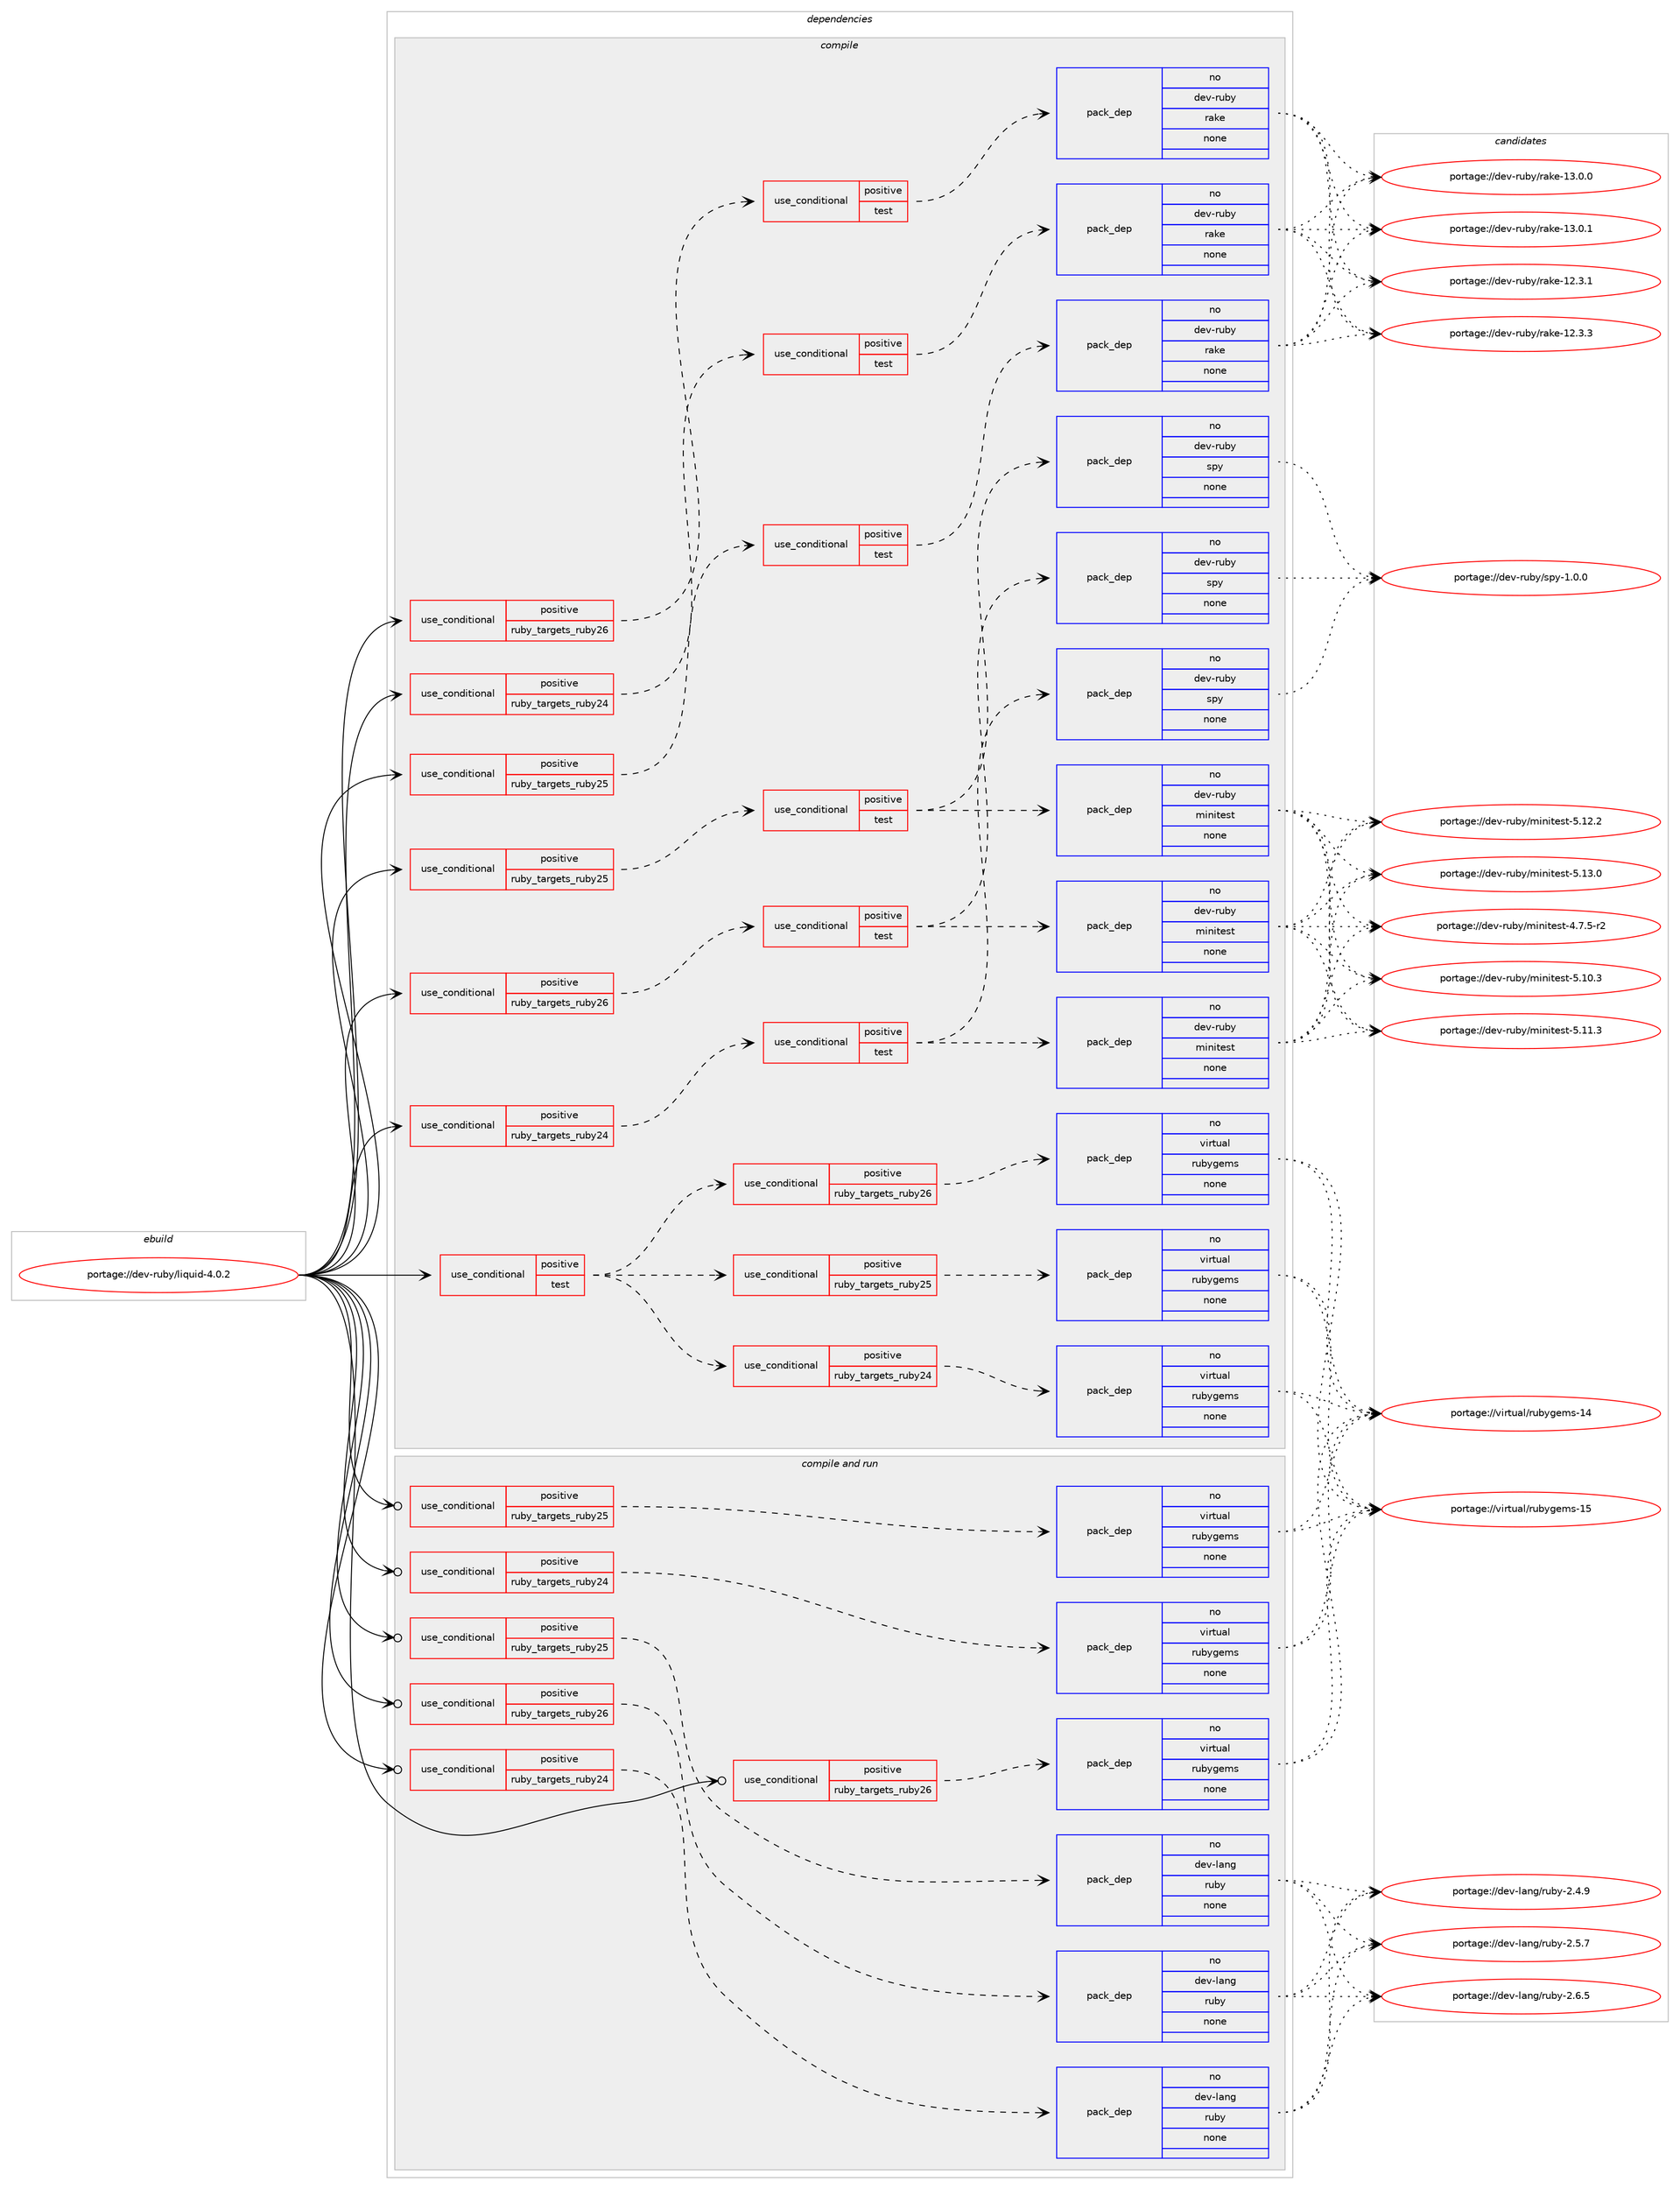 digraph prolog {

# *************
# Graph options
# *************

newrank=true;
concentrate=true;
compound=true;
graph [rankdir=LR,fontname=Helvetica,fontsize=10,ranksep=1.5];#, ranksep=2.5, nodesep=0.2];
edge  [arrowhead=vee];
node  [fontname=Helvetica,fontsize=10];

# **********
# The ebuild
# **********

subgraph cluster_leftcol {
color=gray;
rank=same;
label=<<i>ebuild</i>>;
id [label="portage://dev-ruby/liquid-4.0.2", color=red, width=4, href="../dev-ruby/liquid-4.0.2.svg"];
}

# ****************
# The dependencies
# ****************

subgraph cluster_midcol {
color=gray;
label=<<i>dependencies</i>>;
subgraph cluster_compile {
fillcolor="#eeeeee";
style=filled;
label=<<i>compile</i>>;
subgraph cond55065 {
dependency226699 [label=<<TABLE BORDER="0" CELLBORDER="1" CELLSPACING="0" CELLPADDING="4"><TR><TD ROWSPAN="3" CELLPADDING="10">use_conditional</TD></TR><TR><TD>positive</TD></TR><TR><TD>ruby_targets_ruby24</TD></TR></TABLE>>, shape=none, color=red];
subgraph cond55066 {
dependency226700 [label=<<TABLE BORDER="0" CELLBORDER="1" CELLSPACING="0" CELLPADDING="4"><TR><TD ROWSPAN="3" CELLPADDING="10">use_conditional</TD></TR><TR><TD>positive</TD></TR><TR><TD>test</TD></TR></TABLE>>, shape=none, color=red];
subgraph pack168134 {
dependency226701 [label=<<TABLE BORDER="0" CELLBORDER="1" CELLSPACING="0" CELLPADDING="4" WIDTH="220"><TR><TD ROWSPAN="6" CELLPADDING="30">pack_dep</TD></TR><TR><TD WIDTH="110">no</TD></TR><TR><TD>dev-ruby</TD></TR><TR><TD>minitest</TD></TR><TR><TD>none</TD></TR><TR><TD></TD></TR></TABLE>>, shape=none, color=blue];
}
dependency226700:e -> dependency226701:w [weight=20,style="dashed",arrowhead="vee"];
subgraph pack168135 {
dependency226702 [label=<<TABLE BORDER="0" CELLBORDER="1" CELLSPACING="0" CELLPADDING="4" WIDTH="220"><TR><TD ROWSPAN="6" CELLPADDING="30">pack_dep</TD></TR><TR><TD WIDTH="110">no</TD></TR><TR><TD>dev-ruby</TD></TR><TR><TD>spy</TD></TR><TR><TD>none</TD></TR><TR><TD></TD></TR></TABLE>>, shape=none, color=blue];
}
dependency226700:e -> dependency226702:w [weight=20,style="dashed",arrowhead="vee"];
}
dependency226699:e -> dependency226700:w [weight=20,style="dashed",arrowhead="vee"];
}
id:e -> dependency226699:w [weight=20,style="solid",arrowhead="vee"];
subgraph cond55067 {
dependency226703 [label=<<TABLE BORDER="0" CELLBORDER="1" CELLSPACING="0" CELLPADDING="4"><TR><TD ROWSPAN="3" CELLPADDING="10">use_conditional</TD></TR><TR><TD>positive</TD></TR><TR><TD>ruby_targets_ruby24</TD></TR></TABLE>>, shape=none, color=red];
subgraph cond55068 {
dependency226704 [label=<<TABLE BORDER="0" CELLBORDER="1" CELLSPACING="0" CELLPADDING="4"><TR><TD ROWSPAN="3" CELLPADDING="10">use_conditional</TD></TR><TR><TD>positive</TD></TR><TR><TD>test</TD></TR></TABLE>>, shape=none, color=red];
subgraph pack168136 {
dependency226705 [label=<<TABLE BORDER="0" CELLBORDER="1" CELLSPACING="0" CELLPADDING="4" WIDTH="220"><TR><TD ROWSPAN="6" CELLPADDING="30">pack_dep</TD></TR><TR><TD WIDTH="110">no</TD></TR><TR><TD>dev-ruby</TD></TR><TR><TD>rake</TD></TR><TR><TD>none</TD></TR><TR><TD></TD></TR></TABLE>>, shape=none, color=blue];
}
dependency226704:e -> dependency226705:w [weight=20,style="dashed",arrowhead="vee"];
}
dependency226703:e -> dependency226704:w [weight=20,style="dashed",arrowhead="vee"];
}
id:e -> dependency226703:w [weight=20,style="solid",arrowhead="vee"];
subgraph cond55069 {
dependency226706 [label=<<TABLE BORDER="0" CELLBORDER="1" CELLSPACING="0" CELLPADDING="4"><TR><TD ROWSPAN="3" CELLPADDING="10">use_conditional</TD></TR><TR><TD>positive</TD></TR><TR><TD>ruby_targets_ruby25</TD></TR></TABLE>>, shape=none, color=red];
subgraph cond55070 {
dependency226707 [label=<<TABLE BORDER="0" CELLBORDER="1" CELLSPACING="0" CELLPADDING="4"><TR><TD ROWSPAN="3" CELLPADDING="10">use_conditional</TD></TR><TR><TD>positive</TD></TR><TR><TD>test</TD></TR></TABLE>>, shape=none, color=red];
subgraph pack168137 {
dependency226708 [label=<<TABLE BORDER="0" CELLBORDER="1" CELLSPACING="0" CELLPADDING="4" WIDTH="220"><TR><TD ROWSPAN="6" CELLPADDING="30">pack_dep</TD></TR><TR><TD WIDTH="110">no</TD></TR><TR><TD>dev-ruby</TD></TR><TR><TD>minitest</TD></TR><TR><TD>none</TD></TR><TR><TD></TD></TR></TABLE>>, shape=none, color=blue];
}
dependency226707:e -> dependency226708:w [weight=20,style="dashed",arrowhead="vee"];
subgraph pack168138 {
dependency226709 [label=<<TABLE BORDER="0" CELLBORDER="1" CELLSPACING="0" CELLPADDING="4" WIDTH="220"><TR><TD ROWSPAN="6" CELLPADDING="30">pack_dep</TD></TR><TR><TD WIDTH="110">no</TD></TR><TR><TD>dev-ruby</TD></TR><TR><TD>spy</TD></TR><TR><TD>none</TD></TR><TR><TD></TD></TR></TABLE>>, shape=none, color=blue];
}
dependency226707:e -> dependency226709:w [weight=20,style="dashed",arrowhead="vee"];
}
dependency226706:e -> dependency226707:w [weight=20,style="dashed",arrowhead="vee"];
}
id:e -> dependency226706:w [weight=20,style="solid",arrowhead="vee"];
subgraph cond55071 {
dependency226710 [label=<<TABLE BORDER="0" CELLBORDER="1" CELLSPACING="0" CELLPADDING="4"><TR><TD ROWSPAN="3" CELLPADDING="10">use_conditional</TD></TR><TR><TD>positive</TD></TR><TR><TD>ruby_targets_ruby25</TD></TR></TABLE>>, shape=none, color=red];
subgraph cond55072 {
dependency226711 [label=<<TABLE BORDER="0" CELLBORDER="1" CELLSPACING="0" CELLPADDING="4"><TR><TD ROWSPAN="3" CELLPADDING="10">use_conditional</TD></TR><TR><TD>positive</TD></TR><TR><TD>test</TD></TR></TABLE>>, shape=none, color=red];
subgraph pack168139 {
dependency226712 [label=<<TABLE BORDER="0" CELLBORDER="1" CELLSPACING="0" CELLPADDING="4" WIDTH="220"><TR><TD ROWSPAN="6" CELLPADDING="30">pack_dep</TD></TR><TR><TD WIDTH="110">no</TD></TR><TR><TD>dev-ruby</TD></TR><TR><TD>rake</TD></TR><TR><TD>none</TD></TR><TR><TD></TD></TR></TABLE>>, shape=none, color=blue];
}
dependency226711:e -> dependency226712:w [weight=20,style="dashed",arrowhead="vee"];
}
dependency226710:e -> dependency226711:w [weight=20,style="dashed",arrowhead="vee"];
}
id:e -> dependency226710:w [weight=20,style="solid",arrowhead="vee"];
subgraph cond55073 {
dependency226713 [label=<<TABLE BORDER="0" CELLBORDER="1" CELLSPACING="0" CELLPADDING="4"><TR><TD ROWSPAN="3" CELLPADDING="10">use_conditional</TD></TR><TR><TD>positive</TD></TR><TR><TD>ruby_targets_ruby26</TD></TR></TABLE>>, shape=none, color=red];
subgraph cond55074 {
dependency226714 [label=<<TABLE BORDER="0" CELLBORDER="1" CELLSPACING="0" CELLPADDING="4"><TR><TD ROWSPAN="3" CELLPADDING="10">use_conditional</TD></TR><TR><TD>positive</TD></TR><TR><TD>test</TD></TR></TABLE>>, shape=none, color=red];
subgraph pack168140 {
dependency226715 [label=<<TABLE BORDER="0" CELLBORDER="1" CELLSPACING="0" CELLPADDING="4" WIDTH="220"><TR><TD ROWSPAN="6" CELLPADDING="30">pack_dep</TD></TR><TR><TD WIDTH="110">no</TD></TR><TR><TD>dev-ruby</TD></TR><TR><TD>minitest</TD></TR><TR><TD>none</TD></TR><TR><TD></TD></TR></TABLE>>, shape=none, color=blue];
}
dependency226714:e -> dependency226715:w [weight=20,style="dashed",arrowhead="vee"];
subgraph pack168141 {
dependency226716 [label=<<TABLE BORDER="0" CELLBORDER="1" CELLSPACING="0" CELLPADDING="4" WIDTH="220"><TR><TD ROWSPAN="6" CELLPADDING="30">pack_dep</TD></TR><TR><TD WIDTH="110">no</TD></TR><TR><TD>dev-ruby</TD></TR><TR><TD>spy</TD></TR><TR><TD>none</TD></TR><TR><TD></TD></TR></TABLE>>, shape=none, color=blue];
}
dependency226714:e -> dependency226716:w [weight=20,style="dashed",arrowhead="vee"];
}
dependency226713:e -> dependency226714:w [weight=20,style="dashed",arrowhead="vee"];
}
id:e -> dependency226713:w [weight=20,style="solid",arrowhead="vee"];
subgraph cond55075 {
dependency226717 [label=<<TABLE BORDER="0" CELLBORDER="1" CELLSPACING="0" CELLPADDING="4"><TR><TD ROWSPAN="3" CELLPADDING="10">use_conditional</TD></TR><TR><TD>positive</TD></TR><TR><TD>ruby_targets_ruby26</TD></TR></TABLE>>, shape=none, color=red];
subgraph cond55076 {
dependency226718 [label=<<TABLE BORDER="0" CELLBORDER="1" CELLSPACING="0" CELLPADDING="4"><TR><TD ROWSPAN="3" CELLPADDING="10">use_conditional</TD></TR><TR><TD>positive</TD></TR><TR><TD>test</TD></TR></TABLE>>, shape=none, color=red];
subgraph pack168142 {
dependency226719 [label=<<TABLE BORDER="0" CELLBORDER="1" CELLSPACING="0" CELLPADDING="4" WIDTH="220"><TR><TD ROWSPAN="6" CELLPADDING="30">pack_dep</TD></TR><TR><TD WIDTH="110">no</TD></TR><TR><TD>dev-ruby</TD></TR><TR><TD>rake</TD></TR><TR><TD>none</TD></TR><TR><TD></TD></TR></TABLE>>, shape=none, color=blue];
}
dependency226718:e -> dependency226719:w [weight=20,style="dashed",arrowhead="vee"];
}
dependency226717:e -> dependency226718:w [weight=20,style="dashed",arrowhead="vee"];
}
id:e -> dependency226717:w [weight=20,style="solid",arrowhead="vee"];
subgraph cond55077 {
dependency226720 [label=<<TABLE BORDER="0" CELLBORDER="1" CELLSPACING="0" CELLPADDING="4"><TR><TD ROWSPAN="3" CELLPADDING="10">use_conditional</TD></TR><TR><TD>positive</TD></TR><TR><TD>test</TD></TR></TABLE>>, shape=none, color=red];
subgraph cond55078 {
dependency226721 [label=<<TABLE BORDER="0" CELLBORDER="1" CELLSPACING="0" CELLPADDING="4"><TR><TD ROWSPAN="3" CELLPADDING="10">use_conditional</TD></TR><TR><TD>positive</TD></TR><TR><TD>ruby_targets_ruby24</TD></TR></TABLE>>, shape=none, color=red];
subgraph pack168143 {
dependency226722 [label=<<TABLE BORDER="0" CELLBORDER="1" CELLSPACING="0" CELLPADDING="4" WIDTH="220"><TR><TD ROWSPAN="6" CELLPADDING="30">pack_dep</TD></TR><TR><TD WIDTH="110">no</TD></TR><TR><TD>virtual</TD></TR><TR><TD>rubygems</TD></TR><TR><TD>none</TD></TR><TR><TD></TD></TR></TABLE>>, shape=none, color=blue];
}
dependency226721:e -> dependency226722:w [weight=20,style="dashed",arrowhead="vee"];
}
dependency226720:e -> dependency226721:w [weight=20,style="dashed",arrowhead="vee"];
subgraph cond55079 {
dependency226723 [label=<<TABLE BORDER="0" CELLBORDER="1" CELLSPACING="0" CELLPADDING="4"><TR><TD ROWSPAN="3" CELLPADDING="10">use_conditional</TD></TR><TR><TD>positive</TD></TR><TR><TD>ruby_targets_ruby25</TD></TR></TABLE>>, shape=none, color=red];
subgraph pack168144 {
dependency226724 [label=<<TABLE BORDER="0" CELLBORDER="1" CELLSPACING="0" CELLPADDING="4" WIDTH="220"><TR><TD ROWSPAN="6" CELLPADDING="30">pack_dep</TD></TR><TR><TD WIDTH="110">no</TD></TR><TR><TD>virtual</TD></TR><TR><TD>rubygems</TD></TR><TR><TD>none</TD></TR><TR><TD></TD></TR></TABLE>>, shape=none, color=blue];
}
dependency226723:e -> dependency226724:w [weight=20,style="dashed",arrowhead="vee"];
}
dependency226720:e -> dependency226723:w [weight=20,style="dashed",arrowhead="vee"];
subgraph cond55080 {
dependency226725 [label=<<TABLE BORDER="0" CELLBORDER="1" CELLSPACING="0" CELLPADDING="4"><TR><TD ROWSPAN="3" CELLPADDING="10">use_conditional</TD></TR><TR><TD>positive</TD></TR><TR><TD>ruby_targets_ruby26</TD></TR></TABLE>>, shape=none, color=red];
subgraph pack168145 {
dependency226726 [label=<<TABLE BORDER="0" CELLBORDER="1" CELLSPACING="0" CELLPADDING="4" WIDTH="220"><TR><TD ROWSPAN="6" CELLPADDING="30">pack_dep</TD></TR><TR><TD WIDTH="110">no</TD></TR><TR><TD>virtual</TD></TR><TR><TD>rubygems</TD></TR><TR><TD>none</TD></TR><TR><TD></TD></TR></TABLE>>, shape=none, color=blue];
}
dependency226725:e -> dependency226726:w [weight=20,style="dashed",arrowhead="vee"];
}
dependency226720:e -> dependency226725:w [weight=20,style="dashed",arrowhead="vee"];
}
id:e -> dependency226720:w [weight=20,style="solid",arrowhead="vee"];
}
subgraph cluster_compileandrun {
fillcolor="#eeeeee";
style=filled;
label=<<i>compile and run</i>>;
subgraph cond55081 {
dependency226727 [label=<<TABLE BORDER="0" CELLBORDER="1" CELLSPACING="0" CELLPADDING="4"><TR><TD ROWSPAN="3" CELLPADDING="10">use_conditional</TD></TR><TR><TD>positive</TD></TR><TR><TD>ruby_targets_ruby24</TD></TR></TABLE>>, shape=none, color=red];
subgraph pack168146 {
dependency226728 [label=<<TABLE BORDER="0" CELLBORDER="1" CELLSPACING="0" CELLPADDING="4" WIDTH="220"><TR><TD ROWSPAN="6" CELLPADDING="30">pack_dep</TD></TR><TR><TD WIDTH="110">no</TD></TR><TR><TD>dev-lang</TD></TR><TR><TD>ruby</TD></TR><TR><TD>none</TD></TR><TR><TD></TD></TR></TABLE>>, shape=none, color=blue];
}
dependency226727:e -> dependency226728:w [weight=20,style="dashed",arrowhead="vee"];
}
id:e -> dependency226727:w [weight=20,style="solid",arrowhead="odotvee"];
subgraph cond55082 {
dependency226729 [label=<<TABLE BORDER="0" CELLBORDER="1" CELLSPACING="0" CELLPADDING="4"><TR><TD ROWSPAN="3" CELLPADDING="10">use_conditional</TD></TR><TR><TD>positive</TD></TR><TR><TD>ruby_targets_ruby24</TD></TR></TABLE>>, shape=none, color=red];
subgraph pack168147 {
dependency226730 [label=<<TABLE BORDER="0" CELLBORDER="1" CELLSPACING="0" CELLPADDING="4" WIDTH="220"><TR><TD ROWSPAN="6" CELLPADDING="30">pack_dep</TD></TR><TR><TD WIDTH="110">no</TD></TR><TR><TD>virtual</TD></TR><TR><TD>rubygems</TD></TR><TR><TD>none</TD></TR><TR><TD></TD></TR></TABLE>>, shape=none, color=blue];
}
dependency226729:e -> dependency226730:w [weight=20,style="dashed",arrowhead="vee"];
}
id:e -> dependency226729:w [weight=20,style="solid",arrowhead="odotvee"];
subgraph cond55083 {
dependency226731 [label=<<TABLE BORDER="0" CELLBORDER="1" CELLSPACING="0" CELLPADDING="4"><TR><TD ROWSPAN="3" CELLPADDING="10">use_conditional</TD></TR><TR><TD>positive</TD></TR><TR><TD>ruby_targets_ruby25</TD></TR></TABLE>>, shape=none, color=red];
subgraph pack168148 {
dependency226732 [label=<<TABLE BORDER="0" CELLBORDER="1" CELLSPACING="0" CELLPADDING="4" WIDTH="220"><TR><TD ROWSPAN="6" CELLPADDING="30">pack_dep</TD></TR><TR><TD WIDTH="110">no</TD></TR><TR><TD>dev-lang</TD></TR><TR><TD>ruby</TD></TR><TR><TD>none</TD></TR><TR><TD></TD></TR></TABLE>>, shape=none, color=blue];
}
dependency226731:e -> dependency226732:w [weight=20,style="dashed",arrowhead="vee"];
}
id:e -> dependency226731:w [weight=20,style="solid",arrowhead="odotvee"];
subgraph cond55084 {
dependency226733 [label=<<TABLE BORDER="0" CELLBORDER="1" CELLSPACING="0" CELLPADDING="4"><TR><TD ROWSPAN="3" CELLPADDING="10">use_conditional</TD></TR><TR><TD>positive</TD></TR><TR><TD>ruby_targets_ruby25</TD></TR></TABLE>>, shape=none, color=red];
subgraph pack168149 {
dependency226734 [label=<<TABLE BORDER="0" CELLBORDER="1" CELLSPACING="0" CELLPADDING="4" WIDTH="220"><TR><TD ROWSPAN="6" CELLPADDING="30">pack_dep</TD></TR><TR><TD WIDTH="110">no</TD></TR><TR><TD>virtual</TD></TR><TR><TD>rubygems</TD></TR><TR><TD>none</TD></TR><TR><TD></TD></TR></TABLE>>, shape=none, color=blue];
}
dependency226733:e -> dependency226734:w [weight=20,style="dashed",arrowhead="vee"];
}
id:e -> dependency226733:w [weight=20,style="solid",arrowhead="odotvee"];
subgraph cond55085 {
dependency226735 [label=<<TABLE BORDER="0" CELLBORDER="1" CELLSPACING="0" CELLPADDING="4"><TR><TD ROWSPAN="3" CELLPADDING="10">use_conditional</TD></TR><TR><TD>positive</TD></TR><TR><TD>ruby_targets_ruby26</TD></TR></TABLE>>, shape=none, color=red];
subgraph pack168150 {
dependency226736 [label=<<TABLE BORDER="0" CELLBORDER="1" CELLSPACING="0" CELLPADDING="4" WIDTH="220"><TR><TD ROWSPAN="6" CELLPADDING="30">pack_dep</TD></TR><TR><TD WIDTH="110">no</TD></TR><TR><TD>dev-lang</TD></TR><TR><TD>ruby</TD></TR><TR><TD>none</TD></TR><TR><TD></TD></TR></TABLE>>, shape=none, color=blue];
}
dependency226735:e -> dependency226736:w [weight=20,style="dashed",arrowhead="vee"];
}
id:e -> dependency226735:w [weight=20,style="solid",arrowhead="odotvee"];
subgraph cond55086 {
dependency226737 [label=<<TABLE BORDER="0" CELLBORDER="1" CELLSPACING="0" CELLPADDING="4"><TR><TD ROWSPAN="3" CELLPADDING="10">use_conditional</TD></TR><TR><TD>positive</TD></TR><TR><TD>ruby_targets_ruby26</TD></TR></TABLE>>, shape=none, color=red];
subgraph pack168151 {
dependency226738 [label=<<TABLE BORDER="0" CELLBORDER="1" CELLSPACING="0" CELLPADDING="4" WIDTH="220"><TR><TD ROWSPAN="6" CELLPADDING="30">pack_dep</TD></TR><TR><TD WIDTH="110">no</TD></TR><TR><TD>virtual</TD></TR><TR><TD>rubygems</TD></TR><TR><TD>none</TD></TR><TR><TD></TD></TR></TABLE>>, shape=none, color=blue];
}
dependency226737:e -> dependency226738:w [weight=20,style="dashed",arrowhead="vee"];
}
id:e -> dependency226737:w [weight=20,style="solid",arrowhead="odotvee"];
}
subgraph cluster_run {
fillcolor="#eeeeee";
style=filled;
label=<<i>run</i>>;
}
}

# **************
# The candidates
# **************

subgraph cluster_choices {
rank=same;
color=gray;
label=<<i>candidates</i>>;

subgraph choice168134 {
color=black;
nodesep=1;
choiceportage1001011184511411798121471091051101051161011151164552465546534511450 [label="portage://dev-ruby/minitest-4.7.5-r2", color=red, width=4,href="../dev-ruby/minitest-4.7.5-r2.svg"];
choiceportage10010111845114117981214710910511010511610111511645534649484651 [label="portage://dev-ruby/minitest-5.10.3", color=red, width=4,href="../dev-ruby/minitest-5.10.3.svg"];
choiceportage10010111845114117981214710910511010511610111511645534649494651 [label="portage://dev-ruby/minitest-5.11.3", color=red, width=4,href="../dev-ruby/minitest-5.11.3.svg"];
choiceportage10010111845114117981214710910511010511610111511645534649504650 [label="portage://dev-ruby/minitest-5.12.2", color=red, width=4,href="../dev-ruby/minitest-5.12.2.svg"];
choiceportage10010111845114117981214710910511010511610111511645534649514648 [label="portage://dev-ruby/minitest-5.13.0", color=red, width=4,href="../dev-ruby/minitest-5.13.0.svg"];
dependency226701:e -> choiceportage1001011184511411798121471091051101051161011151164552465546534511450:w [style=dotted,weight="100"];
dependency226701:e -> choiceportage10010111845114117981214710910511010511610111511645534649484651:w [style=dotted,weight="100"];
dependency226701:e -> choiceportage10010111845114117981214710910511010511610111511645534649494651:w [style=dotted,weight="100"];
dependency226701:e -> choiceportage10010111845114117981214710910511010511610111511645534649504650:w [style=dotted,weight="100"];
dependency226701:e -> choiceportage10010111845114117981214710910511010511610111511645534649514648:w [style=dotted,weight="100"];
}
subgraph choice168135 {
color=black;
nodesep=1;
choiceportage100101118451141179812147115112121454946484648 [label="portage://dev-ruby/spy-1.0.0", color=red, width=4,href="../dev-ruby/spy-1.0.0.svg"];
dependency226702:e -> choiceportage100101118451141179812147115112121454946484648:w [style=dotted,weight="100"];
}
subgraph choice168136 {
color=black;
nodesep=1;
choiceportage1001011184511411798121471149710710145495046514649 [label="portage://dev-ruby/rake-12.3.1", color=red, width=4,href="../dev-ruby/rake-12.3.1.svg"];
choiceportage1001011184511411798121471149710710145495046514651 [label="portage://dev-ruby/rake-12.3.3", color=red, width=4,href="../dev-ruby/rake-12.3.3.svg"];
choiceportage1001011184511411798121471149710710145495146484648 [label="portage://dev-ruby/rake-13.0.0", color=red, width=4,href="../dev-ruby/rake-13.0.0.svg"];
choiceportage1001011184511411798121471149710710145495146484649 [label="portage://dev-ruby/rake-13.0.1", color=red, width=4,href="../dev-ruby/rake-13.0.1.svg"];
dependency226705:e -> choiceportage1001011184511411798121471149710710145495046514649:w [style=dotted,weight="100"];
dependency226705:e -> choiceportage1001011184511411798121471149710710145495046514651:w [style=dotted,weight="100"];
dependency226705:e -> choiceportage1001011184511411798121471149710710145495146484648:w [style=dotted,weight="100"];
dependency226705:e -> choiceportage1001011184511411798121471149710710145495146484649:w [style=dotted,weight="100"];
}
subgraph choice168137 {
color=black;
nodesep=1;
choiceportage1001011184511411798121471091051101051161011151164552465546534511450 [label="portage://dev-ruby/minitest-4.7.5-r2", color=red, width=4,href="../dev-ruby/minitest-4.7.5-r2.svg"];
choiceportage10010111845114117981214710910511010511610111511645534649484651 [label="portage://dev-ruby/minitest-5.10.3", color=red, width=4,href="../dev-ruby/minitest-5.10.3.svg"];
choiceportage10010111845114117981214710910511010511610111511645534649494651 [label="portage://dev-ruby/minitest-5.11.3", color=red, width=4,href="../dev-ruby/minitest-5.11.3.svg"];
choiceportage10010111845114117981214710910511010511610111511645534649504650 [label="portage://dev-ruby/minitest-5.12.2", color=red, width=4,href="../dev-ruby/minitest-5.12.2.svg"];
choiceportage10010111845114117981214710910511010511610111511645534649514648 [label="portage://dev-ruby/minitest-5.13.0", color=red, width=4,href="../dev-ruby/minitest-5.13.0.svg"];
dependency226708:e -> choiceportage1001011184511411798121471091051101051161011151164552465546534511450:w [style=dotted,weight="100"];
dependency226708:e -> choiceportage10010111845114117981214710910511010511610111511645534649484651:w [style=dotted,weight="100"];
dependency226708:e -> choiceportage10010111845114117981214710910511010511610111511645534649494651:w [style=dotted,weight="100"];
dependency226708:e -> choiceportage10010111845114117981214710910511010511610111511645534649504650:w [style=dotted,weight="100"];
dependency226708:e -> choiceportage10010111845114117981214710910511010511610111511645534649514648:w [style=dotted,weight="100"];
}
subgraph choice168138 {
color=black;
nodesep=1;
choiceportage100101118451141179812147115112121454946484648 [label="portage://dev-ruby/spy-1.0.0", color=red, width=4,href="../dev-ruby/spy-1.0.0.svg"];
dependency226709:e -> choiceportage100101118451141179812147115112121454946484648:w [style=dotted,weight="100"];
}
subgraph choice168139 {
color=black;
nodesep=1;
choiceportage1001011184511411798121471149710710145495046514649 [label="portage://dev-ruby/rake-12.3.1", color=red, width=4,href="../dev-ruby/rake-12.3.1.svg"];
choiceportage1001011184511411798121471149710710145495046514651 [label="portage://dev-ruby/rake-12.3.3", color=red, width=4,href="../dev-ruby/rake-12.3.3.svg"];
choiceportage1001011184511411798121471149710710145495146484648 [label="portage://dev-ruby/rake-13.0.0", color=red, width=4,href="../dev-ruby/rake-13.0.0.svg"];
choiceportage1001011184511411798121471149710710145495146484649 [label="portage://dev-ruby/rake-13.0.1", color=red, width=4,href="../dev-ruby/rake-13.0.1.svg"];
dependency226712:e -> choiceportage1001011184511411798121471149710710145495046514649:w [style=dotted,weight="100"];
dependency226712:e -> choiceportage1001011184511411798121471149710710145495046514651:w [style=dotted,weight="100"];
dependency226712:e -> choiceportage1001011184511411798121471149710710145495146484648:w [style=dotted,weight="100"];
dependency226712:e -> choiceportage1001011184511411798121471149710710145495146484649:w [style=dotted,weight="100"];
}
subgraph choice168140 {
color=black;
nodesep=1;
choiceportage1001011184511411798121471091051101051161011151164552465546534511450 [label="portage://dev-ruby/minitest-4.7.5-r2", color=red, width=4,href="../dev-ruby/minitest-4.7.5-r2.svg"];
choiceportage10010111845114117981214710910511010511610111511645534649484651 [label="portage://dev-ruby/minitest-5.10.3", color=red, width=4,href="../dev-ruby/minitest-5.10.3.svg"];
choiceportage10010111845114117981214710910511010511610111511645534649494651 [label="portage://dev-ruby/minitest-5.11.3", color=red, width=4,href="../dev-ruby/minitest-5.11.3.svg"];
choiceportage10010111845114117981214710910511010511610111511645534649504650 [label="portage://dev-ruby/minitest-5.12.2", color=red, width=4,href="../dev-ruby/minitest-5.12.2.svg"];
choiceportage10010111845114117981214710910511010511610111511645534649514648 [label="portage://dev-ruby/minitest-5.13.0", color=red, width=4,href="../dev-ruby/minitest-5.13.0.svg"];
dependency226715:e -> choiceportage1001011184511411798121471091051101051161011151164552465546534511450:w [style=dotted,weight="100"];
dependency226715:e -> choiceportage10010111845114117981214710910511010511610111511645534649484651:w [style=dotted,weight="100"];
dependency226715:e -> choiceportage10010111845114117981214710910511010511610111511645534649494651:w [style=dotted,weight="100"];
dependency226715:e -> choiceportage10010111845114117981214710910511010511610111511645534649504650:w [style=dotted,weight="100"];
dependency226715:e -> choiceportage10010111845114117981214710910511010511610111511645534649514648:w [style=dotted,weight="100"];
}
subgraph choice168141 {
color=black;
nodesep=1;
choiceportage100101118451141179812147115112121454946484648 [label="portage://dev-ruby/spy-1.0.0", color=red, width=4,href="../dev-ruby/spy-1.0.0.svg"];
dependency226716:e -> choiceportage100101118451141179812147115112121454946484648:w [style=dotted,weight="100"];
}
subgraph choice168142 {
color=black;
nodesep=1;
choiceportage1001011184511411798121471149710710145495046514649 [label="portage://dev-ruby/rake-12.3.1", color=red, width=4,href="../dev-ruby/rake-12.3.1.svg"];
choiceportage1001011184511411798121471149710710145495046514651 [label="portage://dev-ruby/rake-12.3.3", color=red, width=4,href="../dev-ruby/rake-12.3.3.svg"];
choiceportage1001011184511411798121471149710710145495146484648 [label="portage://dev-ruby/rake-13.0.0", color=red, width=4,href="../dev-ruby/rake-13.0.0.svg"];
choiceportage1001011184511411798121471149710710145495146484649 [label="portage://dev-ruby/rake-13.0.1", color=red, width=4,href="../dev-ruby/rake-13.0.1.svg"];
dependency226719:e -> choiceportage1001011184511411798121471149710710145495046514649:w [style=dotted,weight="100"];
dependency226719:e -> choiceportage1001011184511411798121471149710710145495046514651:w [style=dotted,weight="100"];
dependency226719:e -> choiceportage1001011184511411798121471149710710145495146484648:w [style=dotted,weight="100"];
dependency226719:e -> choiceportage1001011184511411798121471149710710145495146484649:w [style=dotted,weight="100"];
}
subgraph choice168143 {
color=black;
nodesep=1;
choiceportage118105114116117971084711411798121103101109115454952 [label="portage://virtual/rubygems-14", color=red, width=4,href="../virtual/rubygems-14.svg"];
choiceportage118105114116117971084711411798121103101109115454953 [label="portage://virtual/rubygems-15", color=red, width=4,href="../virtual/rubygems-15.svg"];
dependency226722:e -> choiceportage118105114116117971084711411798121103101109115454952:w [style=dotted,weight="100"];
dependency226722:e -> choiceportage118105114116117971084711411798121103101109115454953:w [style=dotted,weight="100"];
}
subgraph choice168144 {
color=black;
nodesep=1;
choiceportage118105114116117971084711411798121103101109115454952 [label="portage://virtual/rubygems-14", color=red, width=4,href="../virtual/rubygems-14.svg"];
choiceportage118105114116117971084711411798121103101109115454953 [label="portage://virtual/rubygems-15", color=red, width=4,href="../virtual/rubygems-15.svg"];
dependency226724:e -> choiceportage118105114116117971084711411798121103101109115454952:w [style=dotted,weight="100"];
dependency226724:e -> choiceportage118105114116117971084711411798121103101109115454953:w [style=dotted,weight="100"];
}
subgraph choice168145 {
color=black;
nodesep=1;
choiceportage118105114116117971084711411798121103101109115454952 [label="portage://virtual/rubygems-14", color=red, width=4,href="../virtual/rubygems-14.svg"];
choiceportage118105114116117971084711411798121103101109115454953 [label="portage://virtual/rubygems-15", color=red, width=4,href="../virtual/rubygems-15.svg"];
dependency226726:e -> choiceportage118105114116117971084711411798121103101109115454952:w [style=dotted,weight="100"];
dependency226726:e -> choiceportage118105114116117971084711411798121103101109115454953:w [style=dotted,weight="100"];
}
subgraph choice168146 {
color=black;
nodesep=1;
choiceportage10010111845108971101034711411798121455046524657 [label="portage://dev-lang/ruby-2.4.9", color=red, width=4,href="../dev-lang/ruby-2.4.9.svg"];
choiceportage10010111845108971101034711411798121455046534655 [label="portage://dev-lang/ruby-2.5.7", color=red, width=4,href="../dev-lang/ruby-2.5.7.svg"];
choiceportage10010111845108971101034711411798121455046544653 [label="portage://dev-lang/ruby-2.6.5", color=red, width=4,href="../dev-lang/ruby-2.6.5.svg"];
dependency226728:e -> choiceportage10010111845108971101034711411798121455046524657:w [style=dotted,weight="100"];
dependency226728:e -> choiceportage10010111845108971101034711411798121455046534655:w [style=dotted,weight="100"];
dependency226728:e -> choiceportage10010111845108971101034711411798121455046544653:w [style=dotted,weight="100"];
}
subgraph choice168147 {
color=black;
nodesep=1;
choiceportage118105114116117971084711411798121103101109115454952 [label="portage://virtual/rubygems-14", color=red, width=4,href="../virtual/rubygems-14.svg"];
choiceportage118105114116117971084711411798121103101109115454953 [label="portage://virtual/rubygems-15", color=red, width=4,href="../virtual/rubygems-15.svg"];
dependency226730:e -> choiceportage118105114116117971084711411798121103101109115454952:w [style=dotted,weight="100"];
dependency226730:e -> choiceportage118105114116117971084711411798121103101109115454953:w [style=dotted,weight="100"];
}
subgraph choice168148 {
color=black;
nodesep=1;
choiceportage10010111845108971101034711411798121455046524657 [label="portage://dev-lang/ruby-2.4.9", color=red, width=4,href="../dev-lang/ruby-2.4.9.svg"];
choiceportage10010111845108971101034711411798121455046534655 [label="portage://dev-lang/ruby-2.5.7", color=red, width=4,href="../dev-lang/ruby-2.5.7.svg"];
choiceportage10010111845108971101034711411798121455046544653 [label="portage://dev-lang/ruby-2.6.5", color=red, width=4,href="../dev-lang/ruby-2.6.5.svg"];
dependency226732:e -> choiceportage10010111845108971101034711411798121455046524657:w [style=dotted,weight="100"];
dependency226732:e -> choiceportage10010111845108971101034711411798121455046534655:w [style=dotted,weight="100"];
dependency226732:e -> choiceportage10010111845108971101034711411798121455046544653:w [style=dotted,weight="100"];
}
subgraph choice168149 {
color=black;
nodesep=1;
choiceportage118105114116117971084711411798121103101109115454952 [label="portage://virtual/rubygems-14", color=red, width=4,href="../virtual/rubygems-14.svg"];
choiceportage118105114116117971084711411798121103101109115454953 [label="portage://virtual/rubygems-15", color=red, width=4,href="../virtual/rubygems-15.svg"];
dependency226734:e -> choiceportage118105114116117971084711411798121103101109115454952:w [style=dotted,weight="100"];
dependency226734:e -> choiceportage118105114116117971084711411798121103101109115454953:w [style=dotted,weight="100"];
}
subgraph choice168150 {
color=black;
nodesep=1;
choiceportage10010111845108971101034711411798121455046524657 [label="portage://dev-lang/ruby-2.4.9", color=red, width=4,href="../dev-lang/ruby-2.4.9.svg"];
choiceportage10010111845108971101034711411798121455046534655 [label="portage://dev-lang/ruby-2.5.7", color=red, width=4,href="../dev-lang/ruby-2.5.7.svg"];
choiceportage10010111845108971101034711411798121455046544653 [label="portage://dev-lang/ruby-2.6.5", color=red, width=4,href="../dev-lang/ruby-2.6.5.svg"];
dependency226736:e -> choiceportage10010111845108971101034711411798121455046524657:w [style=dotted,weight="100"];
dependency226736:e -> choiceportage10010111845108971101034711411798121455046534655:w [style=dotted,weight="100"];
dependency226736:e -> choiceportage10010111845108971101034711411798121455046544653:w [style=dotted,weight="100"];
}
subgraph choice168151 {
color=black;
nodesep=1;
choiceportage118105114116117971084711411798121103101109115454952 [label="portage://virtual/rubygems-14", color=red, width=4,href="../virtual/rubygems-14.svg"];
choiceportage118105114116117971084711411798121103101109115454953 [label="portage://virtual/rubygems-15", color=red, width=4,href="../virtual/rubygems-15.svg"];
dependency226738:e -> choiceportage118105114116117971084711411798121103101109115454952:w [style=dotted,weight="100"];
dependency226738:e -> choiceportage118105114116117971084711411798121103101109115454953:w [style=dotted,weight="100"];
}
}

}
